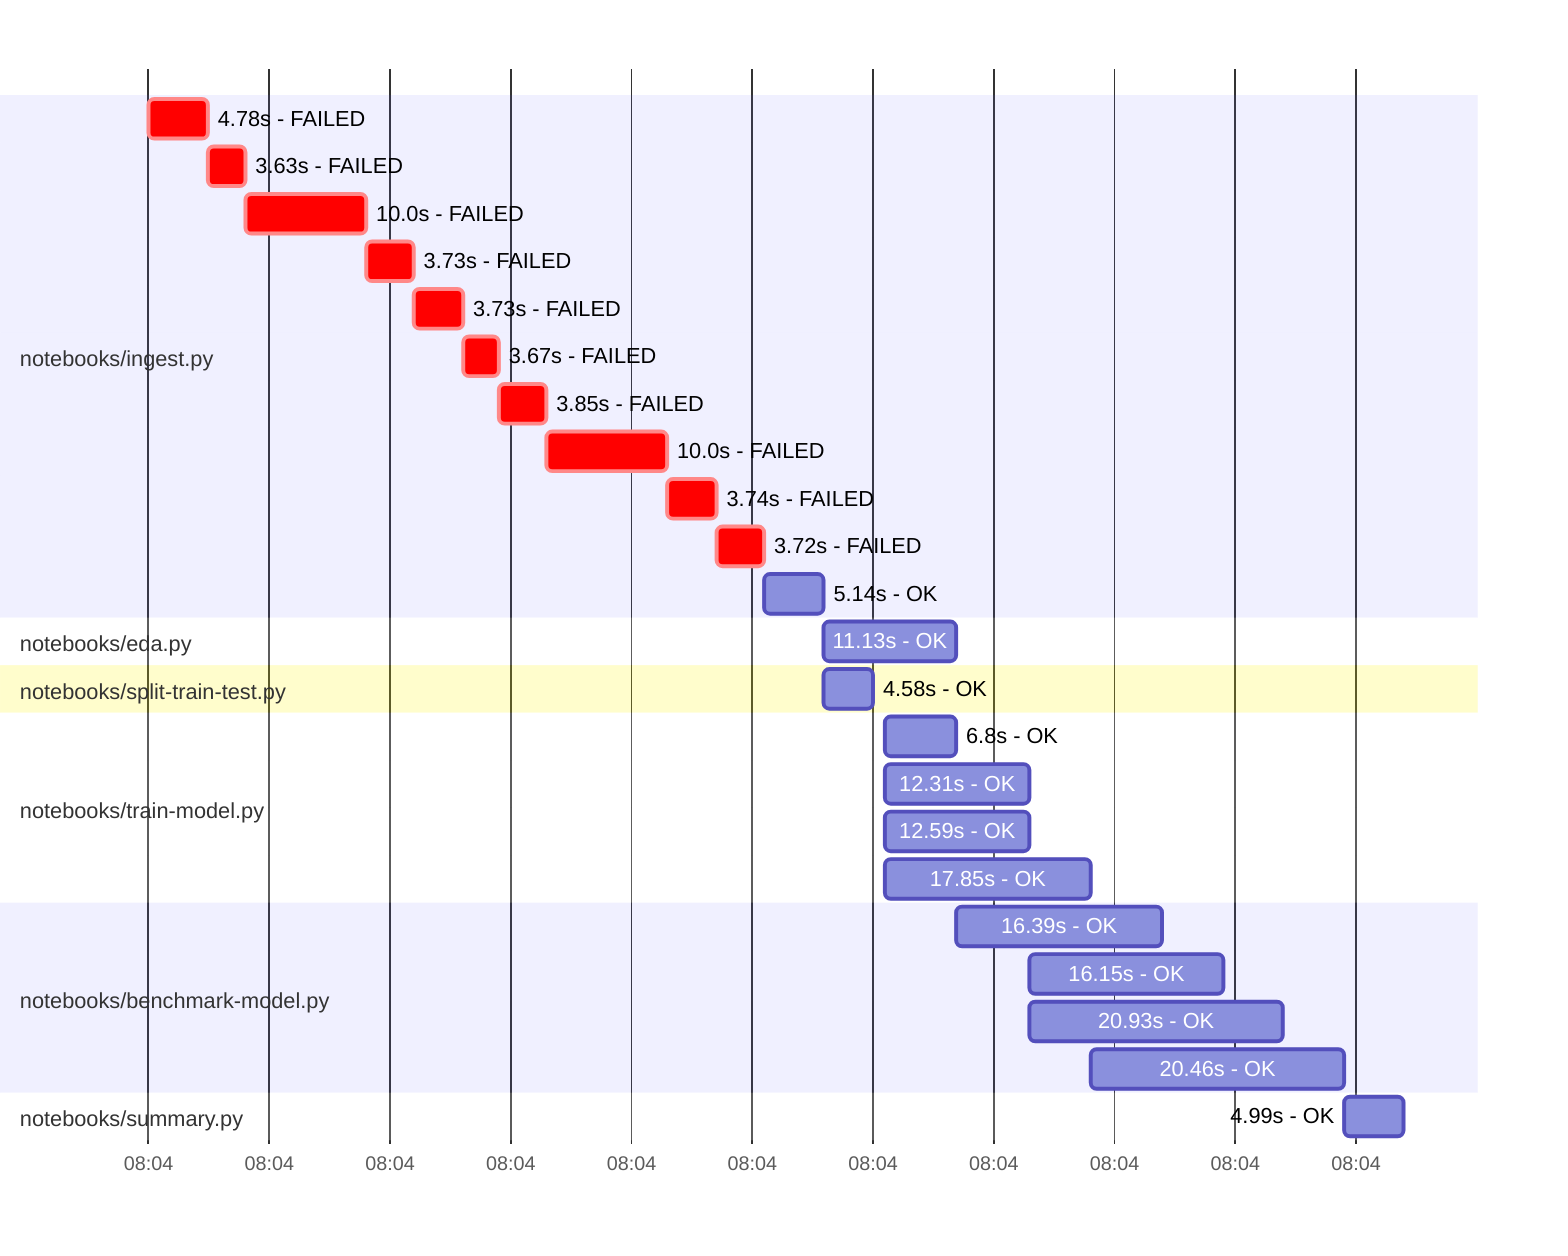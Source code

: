 gantt
    %% Mermaid input file for drawing Gantt chart of runlog runtimes
    %% See https://mermaid-js.github.io/mermaid/#/gantt
    %%
    axisFormat %H:%M
    %%
    %% Give timestamps as unix timestamps (ms)
    dateFormat x
    %%
    section notebooks/ingest.py
    4.78s - FAILED :crit , 1670654370 , 1670654375 
    3.63s - FAILED :crit , 1670654375 , 1670654378 
    10.0s - FAILED :crit , 1670654378 , 1670654388 
    3.73s - FAILED :crit , 1670654388 , 1670654392 
    3.73s - FAILED :crit , 1670654392 , 1670654396 
    3.67s - FAILED :crit , 1670654396 , 1670654399 
    3.85s - FAILED :crit , 1670654399 , 1670654403 
    10.0s - FAILED :crit , 1670654403 , 1670654413 
    3.74s - FAILED :crit , 1670654413 , 1670654417 
    3.72s - FAILED :crit , 1670654417 , 1670654421 
    5.14s - OK : , 1670654421 , 1670654426 
    section notebooks/eda.py
    11.13s - OK : , 1670654426 , 1670654437 
    section notebooks/split-train-test.py
    4.58s - OK : , 1670654426 , 1670654430 
    section notebooks/train-model.py
    6.8s - OK : , 1670654431 , 1670654437 
    section notebooks/train-model.py
    12.31s - OK : , 1670654431 , 1670654443 
    section notebooks/train-model.py
    12.59s - OK : , 1670654431 , 1670654443 
    section notebooks/train-model.py
    17.85s - OK : , 1670654431 , 1670654448 
    section notebooks/benchmark-model.py
    16.39s - OK : , 1670654437 , 1670654454 
    section notebooks/benchmark-model.py
    16.15s - OK : , 1670654443 , 1670654459 
    section notebooks/benchmark-model.py
    20.93s - OK : , 1670654443 , 1670654464 
    section notebooks/benchmark-model.py
    20.46s - OK : , 1670654448 , 1670654469 
    section notebooks/summary.py
    4.99s - OK : , 1670654469 , 1670654474